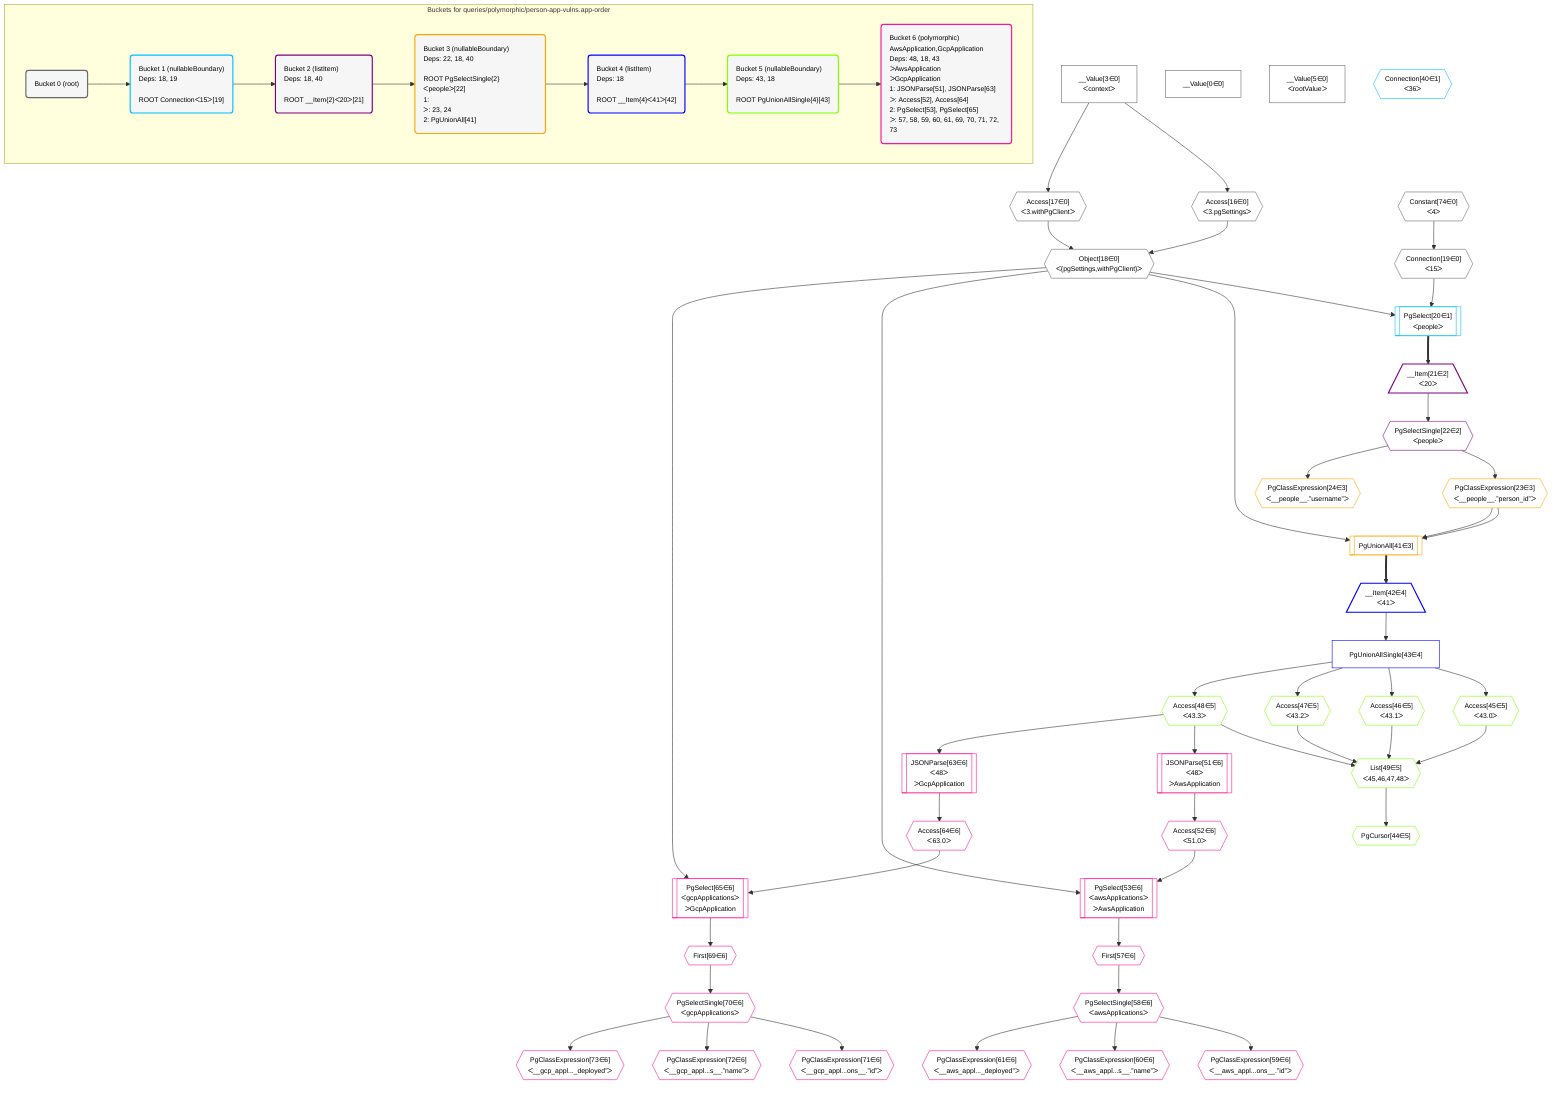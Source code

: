 %%{init: {'themeVariables': { 'fontSize': '12px'}}}%%
graph TD
    classDef path fill:#eee,stroke:#000,color:#000
    classDef plan fill:#fff,stroke-width:1px,color:#000
    classDef itemplan fill:#fff,stroke-width:2px,color:#000
    classDef unbatchedplan fill:#dff,stroke-width:1px,color:#000
    classDef sideeffectplan fill:#fcc,stroke-width:2px,color:#000
    classDef bucket fill:#f6f6f6,color:#000,stroke-width:2px,text-align:left


    %% plan dependencies
    Object18{{"Object[18∈0]<br />ᐸ{pgSettings,withPgClient}ᐳ"}}:::plan
    Access16{{"Access[16∈0]<br />ᐸ3.pgSettingsᐳ"}}:::plan
    Access17{{"Access[17∈0]<br />ᐸ3.withPgClientᐳ"}}:::plan
    Access16 & Access17 --> Object18
    __Value3["__Value[3∈0]<br />ᐸcontextᐳ"]:::plan
    __Value3 --> Access16
    __Value3 --> Access17
    Connection19{{"Connection[19∈0]<br />ᐸ15ᐳ"}}:::plan
    Constant74{{"Constant[74∈0]<br />ᐸ4ᐳ"}}:::plan
    Constant74 --> Connection19
    __Value0["__Value[0∈0]"]:::plan
    __Value5["__Value[5∈0]<br />ᐸrootValueᐳ"]:::plan
    PgSelect20[["PgSelect[20∈1]<br />ᐸpeopleᐳ"]]:::plan
    Object18 & Connection19 --> PgSelect20
    Connection40{{"Connection[40∈1]<br />ᐸ36ᐳ"}}:::plan
    __Item21[/"__Item[21∈2]<br />ᐸ20ᐳ"\]:::itemplan
    PgSelect20 ==> __Item21
    PgSelectSingle22{{"PgSelectSingle[22∈2]<br />ᐸpeopleᐳ"}}:::plan
    __Item21 --> PgSelectSingle22
    PgUnionAll41[["PgUnionAll[41∈3]"]]:::plan
    PgClassExpression23{{"PgClassExpression[23∈3]<br />ᐸ__people__.”person_id”ᐳ"}}:::plan
    Object18 & PgClassExpression23 & PgClassExpression23 --> PgUnionAll41
    PgSelectSingle22 --> PgClassExpression23
    PgClassExpression24{{"PgClassExpression[24∈3]<br />ᐸ__people__.”username”ᐳ"}}:::plan
    PgSelectSingle22 --> PgClassExpression24
    __Item42[/"__Item[42∈4]<br />ᐸ41ᐳ"\]:::itemplan
    PgUnionAll41 ==> __Item42
    PgUnionAllSingle43["PgUnionAllSingle[43∈4]"]:::plan
    __Item42 --> PgUnionAllSingle43
    List49{{"List[49∈5]<br />ᐸ45,46,47,48ᐳ"}}:::plan
    Access45{{"Access[45∈5]<br />ᐸ43.0ᐳ"}}:::plan
    Access46{{"Access[46∈5]<br />ᐸ43.1ᐳ"}}:::plan
    Access47{{"Access[47∈5]<br />ᐸ43.2ᐳ"}}:::plan
    Access48{{"Access[48∈5]<br />ᐸ43.3ᐳ"}}:::plan
    Access45 & Access46 & Access47 & Access48 --> List49
    PgUnionAllSingle43 --> Access45
    PgUnionAllSingle43 --> Access46
    PgUnionAllSingle43 --> Access47
    PgUnionAllSingle43 --> Access48
    PgCursor44{{"PgCursor[44∈5]"}}:::plan
    List49 --> PgCursor44
    PgSelect53[["PgSelect[53∈6]<br />ᐸawsApplicationsᐳ<br />ᐳAwsApplication"]]:::plan
    Access52{{"Access[52∈6]<br />ᐸ51.0ᐳ"}}:::plan
    Object18 & Access52 --> PgSelect53
    PgSelect65[["PgSelect[65∈6]<br />ᐸgcpApplicationsᐳ<br />ᐳGcpApplication"]]:::plan
    Access64{{"Access[64∈6]<br />ᐸ63.0ᐳ"}}:::plan
    Object18 & Access64 --> PgSelect65
    JSONParse51[["JSONParse[51∈6]<br />ᐸ48ᐳ<br />ᐳAwsApplication"]]:::plan
    Access48 --> JSONParse51
    JSONParse51 --> Access52
    First57{{"First[57∈6]"}}:::plan
    PgSelect53 --> First57
    PgSelectSingle58{{"PgSelectSingle[58∈6]<br />ᐸawsApplicationsᐳ"}}:::plan
    First57 --> PgSelectSingle58
    PgClassExpression59{{"PgClassExpression[59∈6]<br />ᐸ__aws_appl...ons__.”id”ᐳ"}}:::plan
    PgSelectSingle58 --> PgClassExpression59
    PgClassExpression60{{"PgClassExpression[60∈6]<br />ᐸ__aws_appl...s__.”name”ᐳ"}}:::plan
    PgSelectSingle58 --> PgClassExpression60
    PgClassExpression61{{"PgClassExpression[61∈6]<br />ᐸ__aws_appl..._deployed”ᐳ"}}:::plan
    PgSelectSingle58 --> PgClassExpression61
    JSONParse63[["JSONParse[63∈6]<br />ᐸ48ᐳ<br />ᐳGcpApplication"]]:::plan
    Access48 --> JSONParse63
    JSONParse63 --> Access64
    First69{{"First[69∈6]"}}:::plan
    PgSelect65 --> First69
    PgSelectSingle70{{"PgSelectSingle[70∈6]<br />ᐸgcpApplicationsᐳ"}}:::plan
    First69 --> PgSelectSingle70
    PgClassExpression71{{"PgClassExpression[71∈6]<br />ᐸ__gcp_appl...ons__.”id”ᐳ"}}:::plan
    PgSelectSingle70 --> PgClassExpression71
    PgClassExpression72{{"PgClassExpression[72∈6]<br />ᐸ__gcp_appl...s__.”name”ᐳ"}}:::plan
    PgSelectSingle70 --> PgClassExpression72
    PgClassExpression73{{"PgClassExpression[73∈6]<br />ᐸ__gcp_appl..._deployed”ᐳ"}}:::plan
    PgSelectSingle70 --> PgClassExpression73

    %% define steps

    subgraph "Buckets for queries/polymorphic/person-app-vulns.app-order"
    Bucket0("Bucket 0 (root)"):::bucket
    classDef bucket0 stroke:#696969
    class Bucket0,__Value0,__Value3,__Value5,Access16,Access17,Object18,Connection19,Constant74 bucket0
    Bucket1("Bucket 1 (nullableBoundary)<br />Deps: 18, 19<br /><br />ROOT Connectionᐸ15ᐳ[19]"):::bucket
    classDef bucket1 stroke:#00bfff
    class Bucket1,PgSelect20,Connection40 bucket1
    Bucket2("Bucket 2 (listItem)<br />Deps: 18, 40<br /><br />ROOT __Item{2}ᐸ20ᐳ[21]"):::bucket
    classDef bucket2 stroke:#7f007f
    class Bucket2,__Item21,PgSelectSingle22 bucket2
    Bucket3("Bucket 3 (nullableBoundary)<br />Deps: 22, 18, 40<br /><br />ROOT PgSelectSingle{2}ᐸpeopleᐳ[22]<br />1: <br />ᐳ: 23, 24<br />2: PgUnionAll[41]"):::bucket
    classDef bucket3 stroke:#ffa500
    class Bucket3,PgClassExpression23,PgClassExpression24,PgUnionAll41 bucket3
    Bucket4("Bucket 4 (listItem)<br />Deps: 18<br /><br />ROOT __Item{4}ᐸ41ᐳ[42]"):::bucket
    classDef bucket4 stroke:#0000ff
    class Bucket4,__Item42,PgUnionAllSingle43 bucket4
    Bucket5("Bucket 5 (nullableBoundary)<br />Deps: 43, 18<br /><br />ROOT PgUnionAllSingle{4}[43]"):::bucket
    classDef bucket5 stroke:#7fff00
    class Bucket5,PgCursor44,Access45,Access46,Access47,Access48,List49 bucket5
    Bucket6("Bucket 6 (polymorphic)<br />AwsApplication,GcpApplication<br />Deps: 48, 18, 43<br />ᐳAwsApplication<br />ᐳGcpApplication<br />1: JSONParse[51], JSONParse[63]<br />ᐳ: Access[52], Access[64]<br />2: PgSelect[53], PgSelect[65]<br />ᐳ: 57, 58, 59, 60, 61, 69, 70, 71, 72, 73"):::bucket
    classDef bucket6 stroke:#ff1493
    class Bucket6,JSONParse51,Access52,PgSelect53,First57,PgSelectSingle58,PgClassExpression59,PgClassExpression60,PgClassExpression61,JSONParse63,Access64,PgSelect65,First69,PgSelectSingle70,PgClassExpression71,PgClassExpression72,PgClassExpression73 bucket6
    Bucket0 --> Bucket1
    Bucket1 --> Bucket2
    Bucket2 --> Bucket3
    Bucket3 --> Bucket4
    Bucket4 --> Bucket5
    Bucket5 --> Bucket6
    end